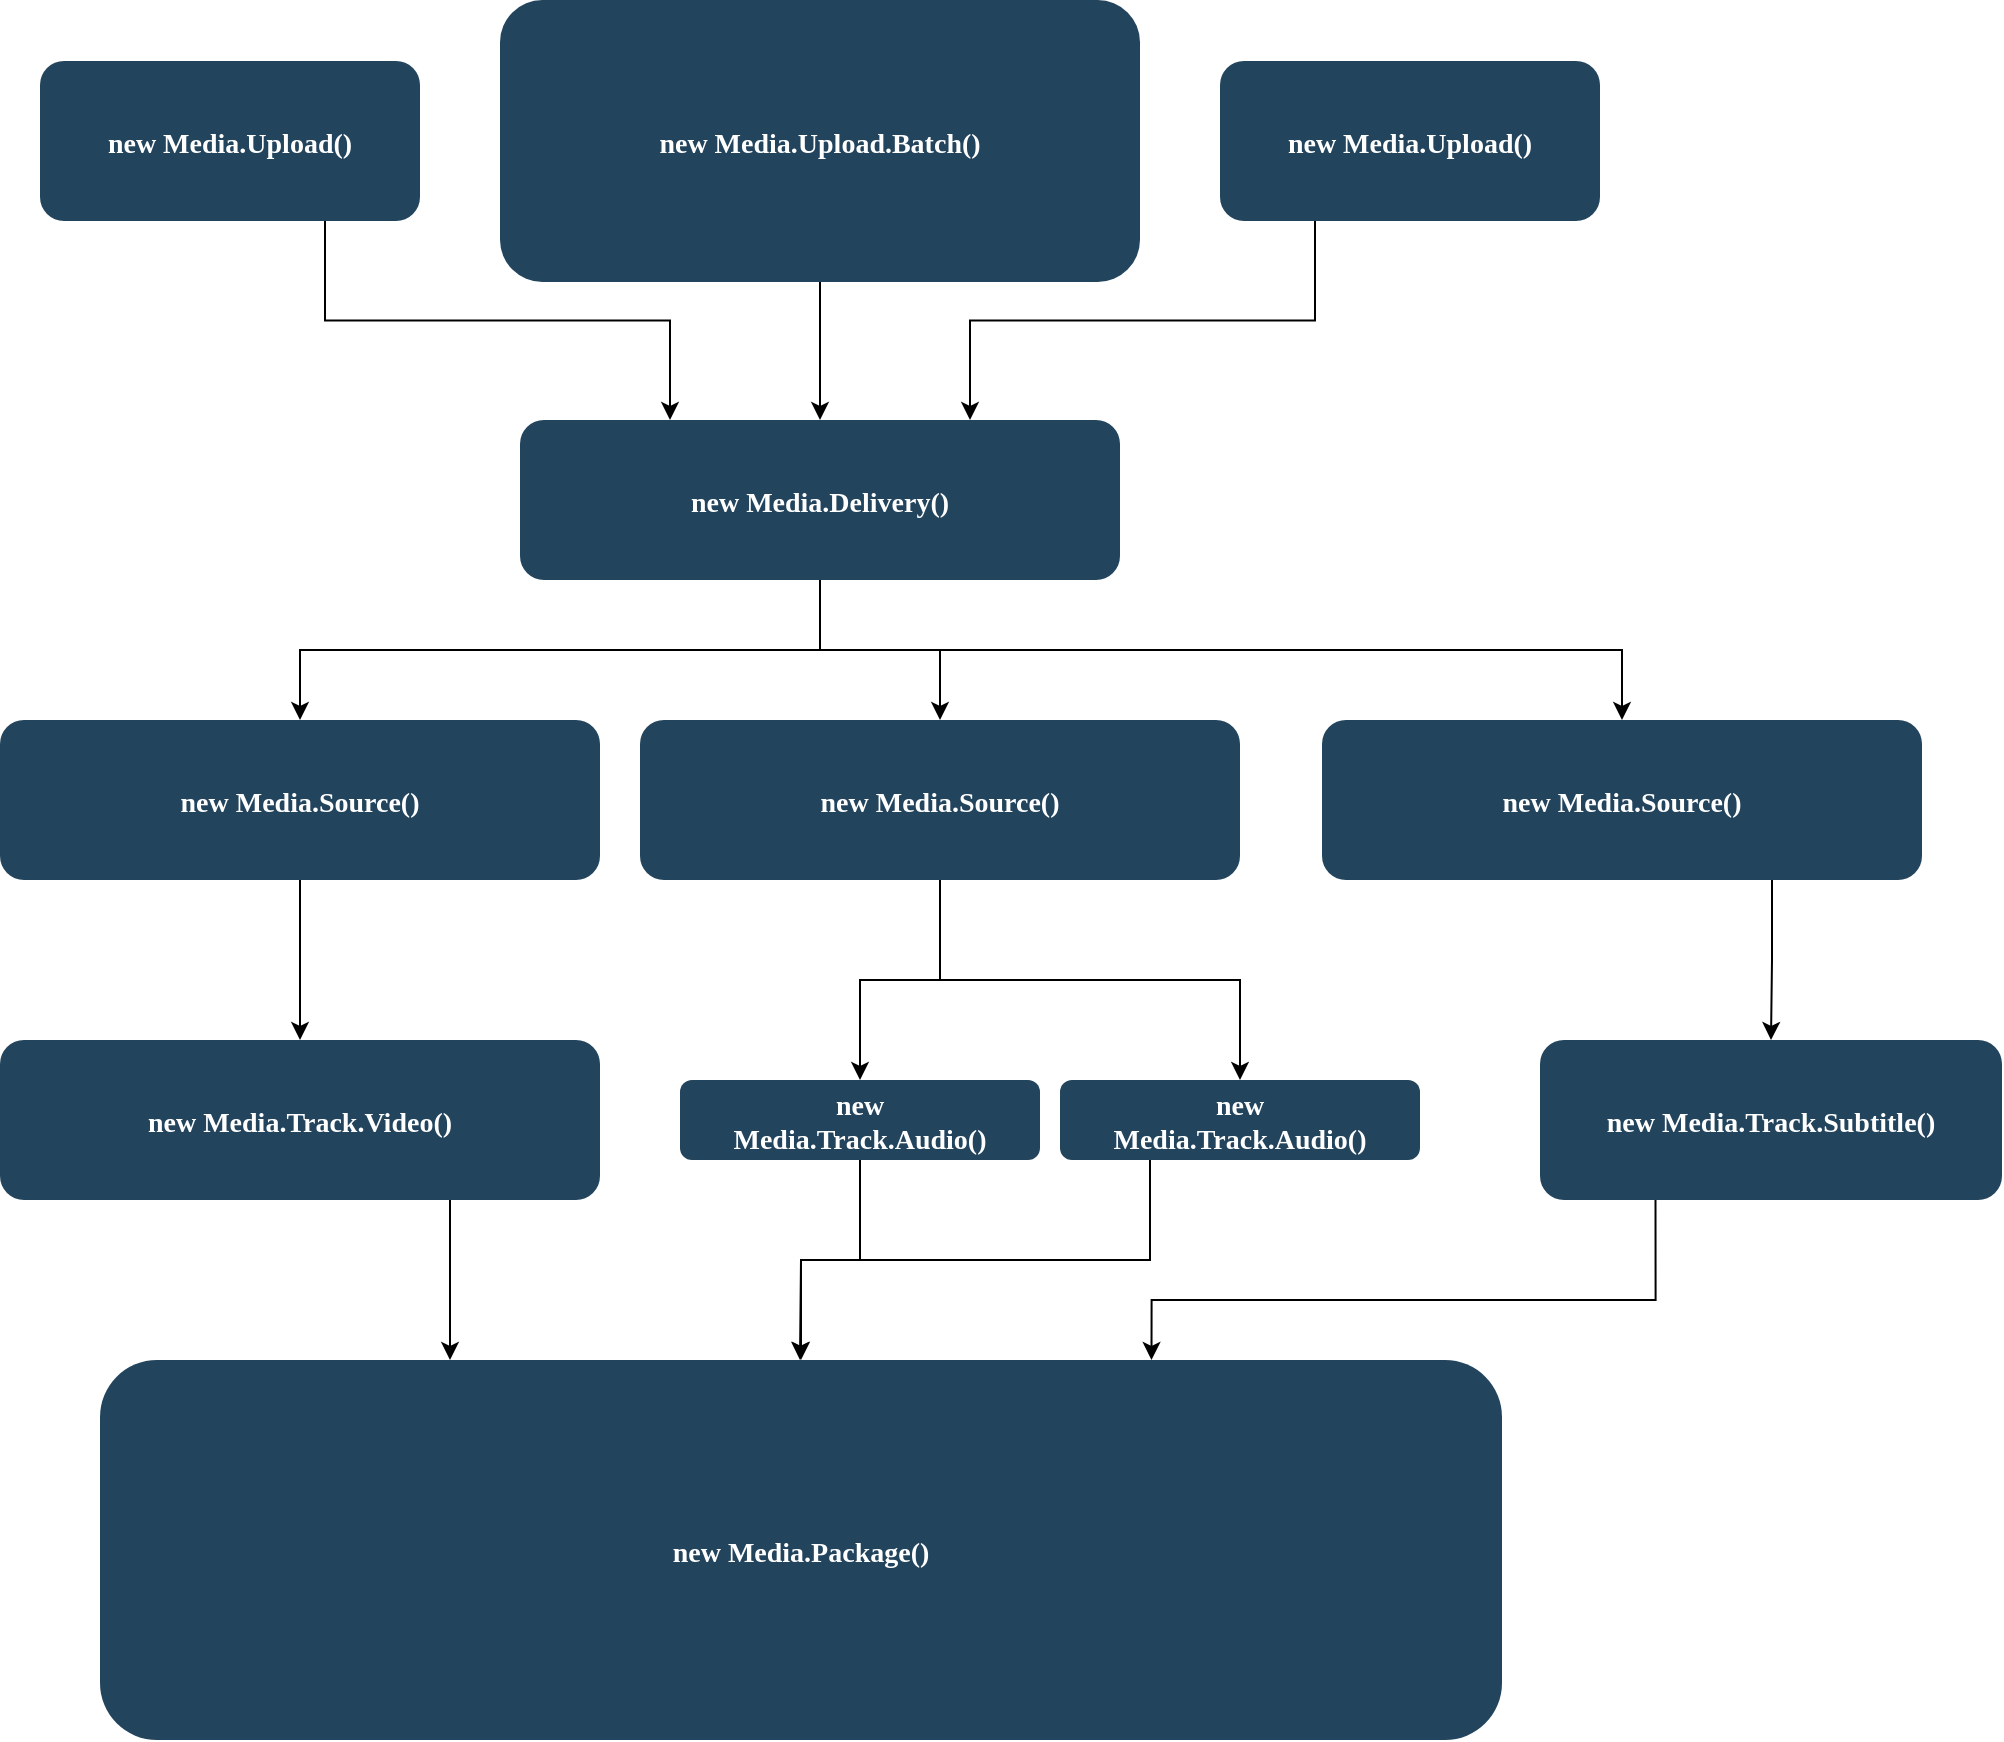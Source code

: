<mxfile version="12.2.2" type="device" pages="1"><diagram name="Page-1" id="2c0d36ab-eaac-3732-788b-9136903baeff"><mxGraphModel dx="3744" dy="1411" grid="1" gridSize="10" guides="1" tooltips="1" connect="1" arrows="1" fold="1" page="1" pageScale="1.5" pageWidth="1169" pageHeight="827" background="#ffffff" math="0" shadow="0"><root><mxCell id="0"/><mxCell id="1" parent="0"/><mxCell id="OzFsChet5hBb3vIT9NdN-123" style="edgeStyle=orthogonalEdgeStyle;rounded=0;orthogonalLoop=1;jettySize=auto;html=1;exitX=0.5;exitY=1;exitDx=0;exitDy=0;entryX=0.5;entryY=0;entryDx=0;entryDy=0;" edge="1" parent="1" source="2" target="10"><mxGeometry relative="1" as="geometry"/></mxCell><mxCell id="2" value="new Media.Upload.Batch()" style="rounded=1;fillColor=#23445D;gradientColor=none;strokeColor=none;fontColor=#FFFFFF;fontStyle=1;fontFamily=Tahoma;fontSize=14" parent="1" vertex="1"><mxGeometry x="720" y="150" width="320" height="141" as="geometry"/></mxCell><mxCell id="OzFsChet5hBb3vIT9NdN-131" value="" style="edgeStyle=orthogonalEdgeStyle;rounded=0;orthogonalLoop=1;jettySize=auto;html=1;" edge="1" parent="1" source="10" target="OzFsChet5hBb3vIT9NdN-130"><mxGeometry relative="1" as="geometry"/></mxCell><mxCell id="OzFsChet5hBb3vIT9NdN-133" value="" style="edgeStyle=orthogonalEdgeStyle;rounded=0;orthogonalLoop=1;jettySize=auto;html=1;" edge="1" parent="1" source="10" target="OzFsChet5hBb3vIT9NdN-132"><mxGeometry relative="1" as="geometry"/></mxCell><mxCell id="OzFsChet5hBb3vIT9NdN-146" style="edgeStyle=orthogonalEdgeStyle;rounded=0;orthogonalLoop=1;jettySize=auto;html=1;exitX=0.5;exitY=1;exitDx=0;exitDy=0;entryX=0.5;entryY=0;entryDx=0;entryDy=0;" edge="1" parent="1" source="10" target="OzFsChet5hBb3vIT9NdN-144"><mxGeometry relative="1" as="geometry"/></mxCell><mxCell id="10" value="new Media.Delivery()" style="rounded=1;fillColor=#23445D;gradientColor=none;strokeColor=none;fontColor=#FFFFFF;fontStyle=1;fontFamily=Tahoma;fontSize=14" parent="1" vertex="1"><mxGeometry x="730" y="360" width="300" height="80" as="geometry"/></mxCell><mxCell id="OzFsChet5hBb3vIT9NdN-149" style="edgeStyle=orthogonalEdgeStyle;rounded=0;orthogonalLoop=1;jettySize=auto;html=1;exitX=0.75;exitY=1;exitDx=0;exitDy=0;entryX=0.5;entryY=0;entryDx=0;entryDy=0;" edge="1" parent="1" source="OzFsChet5hBb3vIT9NdN-144" target="OzFsChet5hBb3vIT9NdN-147"><mxGeometry relative="1" as="geometry"/></mxCell><mxCell id="OzFsChet5hBb3vIT9NdN-144" value="new Media.Source()" style="rounded=1;fillColor=#23445D;gradientColor=none;strokeColor=none;fontColor=#FFFFFF;fontStyle=1;fontFamily=Tahoma;fontSize=14" vertex="1" parent="1"><mxGeometry x="1131" y="510" width="300" height="80" as="geometry"/></mxCell><mxCell id="OzFsChet5hBb3vIT9NdN-154" style="edgeStyle=orthogonalEdgeStyle;rounded=0;orthogonalLoop=1;jettySize=auto;html=1;exitX=0.25;exitY=1;exitDx=0;exitDy=0;entryX=0.75;entryY=0;entryDx=0;entryDy=0;" edge="1" parent="1" source="OzFsChet5hBb3vIT9NdN-147" target="OzFsChet5hBb3vIT9NdN-140"><mxGeometry relative="1" as="geometry"><mxPoint x="1030" y="829" as="targetPoint"/><Array as="points"><mxPoint x="1298" y="800"/><mxPoint x="1046" y="800"/></Array></mxGeometry></mxCell><mxCell id="OzFsChet5hBb3vIT9NdN-147" value="new Media.Track.Subtitle()" style="rounded=1;fillColor=#23445D;gradientColor=none;strokeColor=none;fontColor=#FFFFFF;fontStyle=1;fontFamily=Tahoma;fontSize=14" vertex="1" parent="1"><mxGeometry x="1240" y="670" width="231" height="80" as="geometry"/></mxCell><mxCell id="OzFsChet5hBb3vIT9NdN-137" value="" style="edgeStyle=orthogonalEdgeStyle;rounded=0;orthogonalLoop=1;jettySize=auto;html=1;" edge="1" parent="1" source="OzFsChet5hBb3vIT9NdN-132" target="OzFsChet5hBb3vIT9NdN-136"><mxGeometry relative="1" as="geometry"/></mxCell><mxCell id="OzFsChet5hBb3vIT9NdN-139" value="" style="edgeStyle=orthogonalEdgeStyle;rounded=0;orthogonalLoop=1;jettySize=auto;html=1;" edge="1" parent="1" source="OzFsChet5hBb3vIT9NdN-132" target="OzFsChet5hBb3vIT9NdN-138"><mxGeometry relative="1" as="geometry"/></mxCell><mxCell id="OzFsChet5hBb3vIT9NdN-132" value="new Media.Source()" style="rounded=1;fillColor=#23445D;gradientColor=none;strokeColor=none;fontColor=#FFFFFF;fontStyle=1;fontFamily=Tahoma;fontSize=14" vertex="1" parent="1"><mxGeometry x="790" y="510" width="300" height="80" as="geometry"/></mxCell><mxCell id="OzFsChet5hBb3vIT9NdN-153" style="edgeStyle=orthogonalEdgeStyle;rounded=0;orthogonalLoop=1;jettySize=auto;html=1;exitX=0.25;exitY=1;exitDx=0;exitDy=0;" edge="1" parent="1" source="OzFsChet5hBb3vIT9NdN-138"><mxGeometry relative="1" as="geometry"><mxPoint x="870" y="830" as="targetPoint"/></mxGeometry></mxCell><mxCell id="OzFsChet5hBb3vIT9NdN-138" value="new&#10;Media.Track.Audio()" style="rounded=1;fillColor=#23445D;gradientColor=none;strokeColor=none;fontColor=#FFFFFF;fontStyle=1;fontFamily=Tahoma;fontSize=14" vertex="1" parent="1"><mxGeometry x="1000" y="690" width="180" height="40" as="geometry"/></mxCell><mxCell id="OzFsChet5hBb3vIT9NdN-152" style="edgeStyle=orthogonalEdgeStyle;rounded=0;orthogonalLoop=1;jettySize=auto;html=1;exitX=0.5;exitY=1;exitDx=0;exitDy=0;" edge="1" parent="1" source="OzFsChet5hBb3vIT9NdN-136" target="OzFsChet5hBb3vIT9NdN-140"><mxGeometry relative="1" as="geometry"/></mxCell><mxCell id="OzFsChet5hBb3vIT9NdN-136" value="new&#10;Media.Track.Audio()" style="rounded=1;fillColor=#23445D;gradientColor=none;strokeColor=none;fontColor=#FFFFFF;fontStyle=1;fontFamily=Tahoma;fontSize=14" vertex="1" parent="1"><mxGeometry x="810" y="690" width="180" height="40" as="geometry"/></mxCell><mxCell id="OzFsChet5hBb3vIT9NdN-135" value="" style="edgeStyle=orthogonalEdgeStyle;rounded=0;orthogonalLoop=1;jettySize=auto;html=1;" edge="1" parent="1" source="OzFsChet5hBb3vIT9NdN-130" target="OzFsChet5hBb3vIT9NdN-134"><mxGeometry relative="1" as="geometry"/></mxCell><mxCell id="OzFsChet5hBb3vIT9NdN-130" value="new Media.Source()" style="rounded=1;fillColor=#23445D;gradientColor=none;strokeColor=none;fontColor=#FFFFFF;fontStyle=1;fontFamily=Tahoma;fontSize=14" vertex="1" parent="1"><mxGeometry x="470" y="510" width="300" height="80" as="geometry"/></mxCell><mxCell id="OzFsChet5hBb3vIT9NdN-151" style="edgeStyle=orthogonalEdgeStyle;rounded=0;orthogonalLoop=1;jettySize=auto;html=1;exitX=0.75;exitY=1;exitDx=0;exitDy=0;entryX=0.25;entryY=0;entryDx=0;entryDy=0;" edge="1" parent="1" source="OzFsChet5hBb3vIT9NdN-134" target="OzFsChet5hBb3vIT9NdN-140"><mxGeometry relative="1" as="geometry"><Array as="points"><mxPoint x="695" y="830"/></Array></mxGeometry></mxCell><mxCell id="OzFsChet5hBb3vIT9NdN-134" value="new Media.Track.Video()" style="rounded=1;fillColor=#23445D;gradientColor=none;strokeColor=none;fontColor=#FFFFFF;fontStyle=1;fontFamily=Tahoma;fontSize=14" vertex="1" parent="1"><mxGeometry x="470" y="670" width="300" height="80" as="geometry"/></mxCell><mxCell id="OzFsChet5hBb3vIT9NdN-140" value="new Media.Package()" style="rounded=1;fillColor=#23445D;gradientColor=none;strokeColor=none;fontColor=#FFFFFF;fontStyle=1;fontFamily=Tahoma;fontSize=14" vertex="1" parent="1"><mxGeometry x="520" y="830" width="701" height="190" as="geometry"/></mxCell><mxCell id="OzFsChet5hBb3vIT9NdN-126" style="edgeStyle=orthogonalEdgeStyle;rounded=0;orthogonalLoop=1;jettySize=auto;html=1;exitX=0.75;exitY=1;exitDx=0;exitDy=0;entryX=0.25;entryY=0;entryDx=0;entryDy=0;" edge="1" parent="1" source="OzFsChet5hBb3vIT9NdN-125" target="10"><mxGeometry relative="1" as="geometry"/></mxCell><mxCell id="OzFsChet5hBb3vIT9NdN-125" value="new Media.Upload()" style="rounded=1;fillColor=#23445D;gradientColor=none;strokeColor=none;fontColor=#FFFFFF;fontStyle=1;fontFamily=Tahoma;fontSize=14" vertex="1" parent="1"><mxGeometry x="490" y="180.5" width="190" height="80" as="geometry"/></mxCell><mxCell id="OzFsChet5hBb3vIT9NdN-128" style="edgeStyle=orthogonalEdgeStyle;rounded=0;orthogonalLoop=1;jettySize=auto;html=1;exitX=0.25;exitY=1;exitDx=0;exitDy=0;entryX=0.75;entryY=0;entryDx=0;entryDy=0;" edge="1" parent="1" source="OzFsChet5hBb3vIT9NdN-127" target="10"><mxGeometry relative="1" as="geometry"/></mxCell><mxCell id="OzFsChet5hBb3vIT9NdN-127" value="new Media.Upload()" style="rounded=1;fillColor=#23445D;gradientColor=none;strokeColor=none;fontColor=#FFFFFF;fontStyle=1;fontFamily=Tahoma;fontSize=14" vertex="1" parent="1"><mxGeometry x="1080" y="180.5" width="190" height="80" as="geometry"/></mxCell></root></mxGraphModel></diagram></mxfile>
